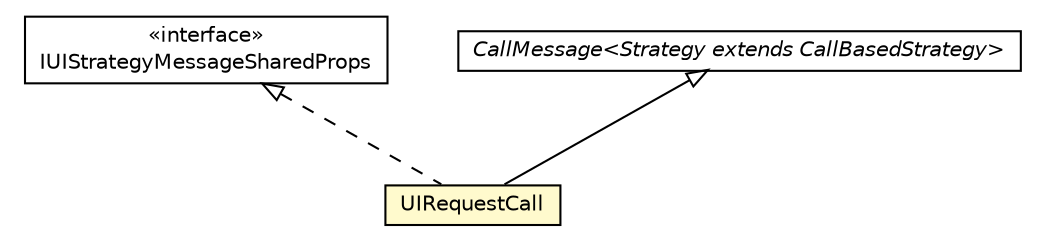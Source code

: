 #!/usr/local/bin/dot
#
# Class diagram 
# Generated by UMLGraph version R5_6-24-gf6e263 (http://www.umlgraph.org/)
#

digraph G {
	edge [fontname="Helvetica",fontsize=10,labelfontname="Helvetica",labelfontsize=10];
	node [fontname="Helvetica",fontsize=10,shape=plaintext];
	nodesep=0.25;
	ranksep=0.5;
	// org.universAAL.middleware.ui.impl.UIStrategyCaller.UIRequestCall
	c369759 [label=<<table title="org.universAAL.middleware.ui.impl.UIStrategyCaller.UIRequestCall" border="0" cellborder="1" cellspacing="0" cellpadding="2" port="p" bgcolor="lemonChiffon" href="./UIStrategyCaller.UIRequestCall.html">
		<tr><td><table border="0" cellspacing="0" cellpadding="1">
<tr><td align="center" balign="center"> UIRequestCall </td></tr>
		</table></td></tr>
		</table>>, URL="./UIStrategyCaller.UIRequestCall.html", fontname="Helvetica", fontcolor="black", fontsize=10.0];
	// org.universAAL.middleware.ui.impl.IUIStrategyMessageSharedProps
	c369763 [label=<<table title="org.universAAL.middleware.ui.impl.IUIStrategyMessageSharedProps" border="0" cellborder="1" cellspacing="0" cellpadding="2" port="p" href="./IUIStrategyMessageSharedProps.html">
		<tr><td><table border="0" cellspacing="0" cellpadding="1">
<tr><td align="center" balign="center"> &#171;interface&#187; </td></tr>
<tr><td align="center" balign="center"> IUIStrategyMessageSharedProps </td></tr>
		</table></td></tr>
		</table>>, URL="./IUIStrategyMessageSharedProps.html", fontname="Helvetica", fontcolor="black", fontsize=10.0];
	// org.universAAL.middleware.ui.impl.generic.CallMessage<Strategy extends org.universAAL.middleware.ui.impl.generic.CallBasedStrategy>
	c369771 [label=<<table title="org.universAAL.middleware.ui.impl.generic.CallMessage" border="0" cellborder="1" cellspacing="0" cellpadding="2" port="p" href="./generic/CallMessage.html">
		<tr><td><table border="0" cellspacing="0" cellpadding="1">
<tr><td align="center" balign="center"><font face="Helvetica-Oblique"> CallMessage&lt;Strategy extends CallBasedStrategy&gt; </font></td></tr>
		</table></td></tr>
		</table>>, URL="./generic/CallMessage.html", fontname="Helvetica", fontcolor="black", fontsize=10.0];
	//org.universAAL.middleware.ui.impl.UIStrategyCaller.UIRequestCall extends org.universAAL.middleware.ui.impl.generic.CallMessage<org.universAAL.middleware.ui.impl.UIStrategyCaller>
	c369771:p -> c369759:p [dir=back,arrowtail=empty];
	//org.universAAL.middleware.ui.impl.UIStrategyCaller.UIRequestCall implements org.universAAL.middleware.ui.impl.IUIStrategyMessageSharedProps
	c369763:p -> c369759:p [dir=back,arrowtail=empty,style=dashed];
}

